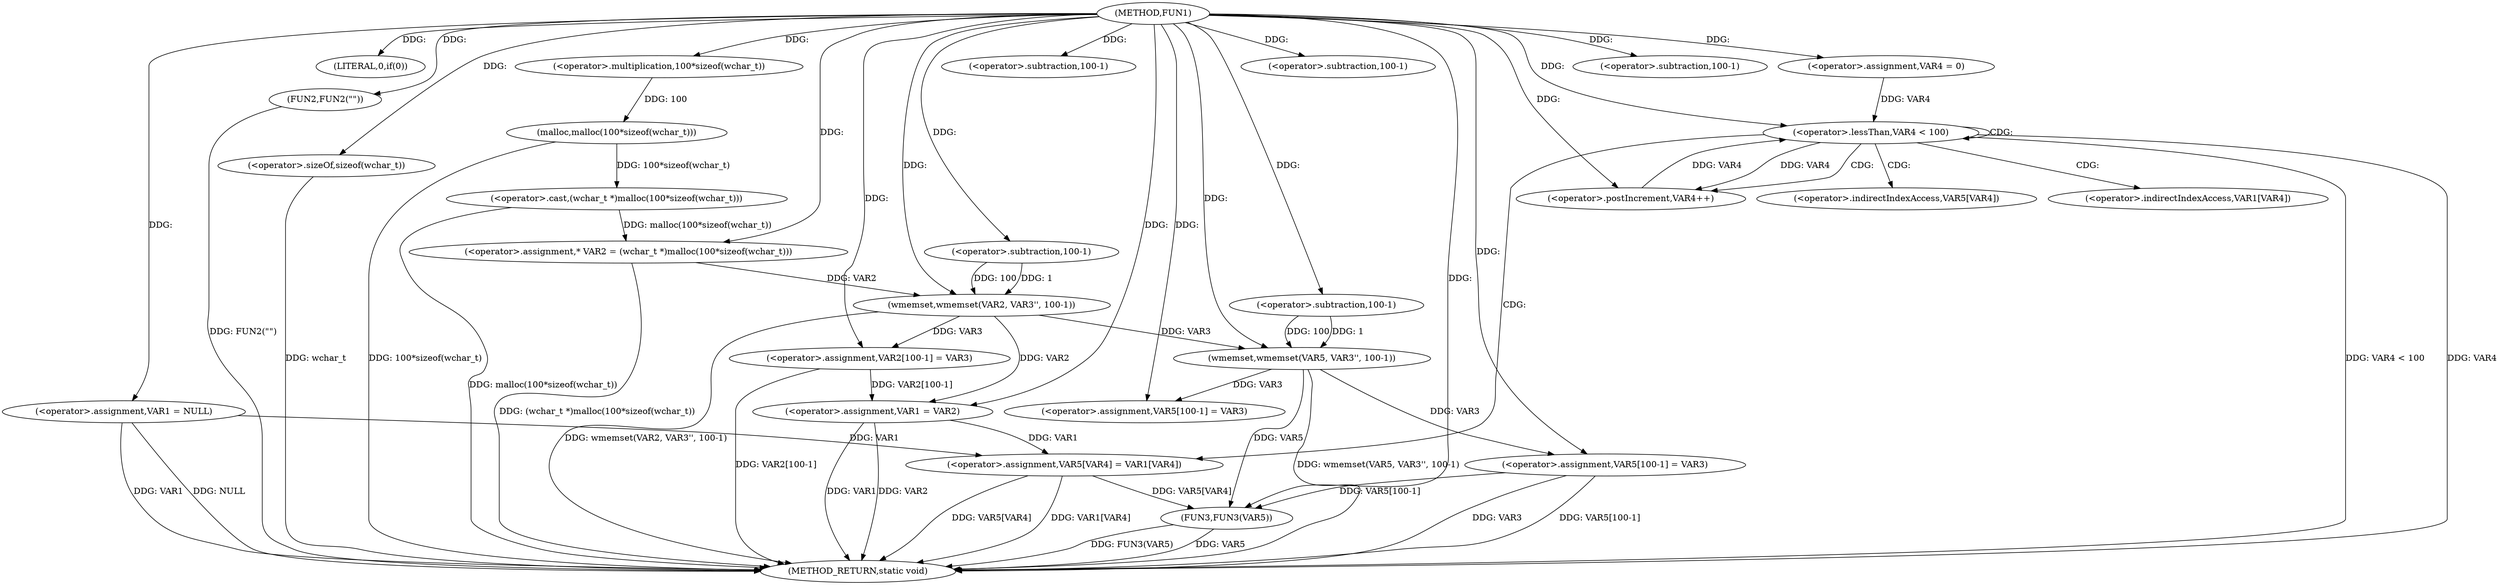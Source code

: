 digraph FUN1 {  
"1000100" [label = "(METHOD,FUN1)" ]
"1000182" [label = "(METHOD_RETURN,static void)" ]
"1000103" [label = "(<operator>.assignment,VAR1 = NULL)" ]
"1000107" [label = "(LITERAL,0,if(0))" ]
"1000109" [label = "(FUN2,FUN2(\"\"))" ]
"1000115" [label = "(<operator>.assignment,* VAR2 = (wchar_t *)malloc(100*sizeof(wchar_t)))" ]
"1000117" [label = "(<operator>.cast,(wchar_t *)malloc(100*sizeof(wchar_t)))" ]
"1000119" [label = "(malloc,malloc(100*sizeof(wchar_t)))" ]
"1000120" [label = "(<operator>.multiplication,100*sizeof(wchar_t))" ]
"1000122" [label = "(<operator>.sizeOf,sizeof(wchar_t))" ]
"1000124" [label = "(wmemset,wmemset(VAR2, VAR3'', 100-1))" ]
"1000127" [label = "(<operator>.subtraction,100-1)" ]
"1000130" [label = "(<operator>.assignment,VAR2[100-1] = VAR3)" ]
"1000133" [label = "(<operator>.subtraction,100-1)" ]
"1000137" [label = "(<operator>.assignment,VAR1 = VAR2)" ]
"1000143" [label = "(wmemset,wmemset(VAR5, VAR3'', 100-1))" ]
"1000146" [label = "(<operator>.subtraction,100-1)" ]
"1000149" [label = "(<operator>.assignment,VAR5[100-1] = VAR3)" ]
"1000152" [label = "(<operator>.subtraction,100-1)" ]
"1000157" [label = "(<operator>.assignment,VAR4 = 0)" ]
"1000160" [label = "(<operator>.lessThan,VAR4 < 100)" ]
"1000163" [label = "(<operator>.postIncrement,VAR4++)" ]
"1000166" [label = "(<operator>.assignment,VAR5[VAR4] = VAR1[VAR4])" ]
"1000173" [label = "(<operator>.assignment,VAR5[100-1] = VAR3)" ]
"1000176" [label = "(<operator>.subtraction,100-1)" ]
"1000180" [label = "(FUN3,FUN3(VAR5))" ]
"1000167" [label = "(<operator>.indirectIndexAccess,VAR5[VAR4])" ]
"1000170" [label = "(<operator>.indirectIndexAccess,VAR1[VAR4])" ]
  "1000115" -> "1000182"  [ label = "DDG: (wchar_t *)malloc(100*sizeof(wchar_t))"] 
  "1000103" -> "1000182"  [ label = "DDG: NULL"] 
  "1000160" -> "1000182"  [ label = "DDG: VAR4 < 100"] 
  "1000180" -> "1000182"  [ label = "DDG: VAR5"] 
  "1000166" -> "1000182"  [ label = "DDG: VAR1[VAR4]"] 
  "1000137" -> "1000182"  [ label = "DDG: VAR1"] 
  "1000117" -> "1000182"  [ label = "DDG: malloc(100*sizeof(wchar_t))"] 
  "1000160" -> "1000182"  [ label = "DDG: VAR4"] 
  "1000173" -> "1000182"  [ label = "DDG: VAR3"] 
  "1000103" -> "1000182"  [ label = "DDG: VAR1"] 
  "1000122" -> "1000182"  [ label = "DDG: wchar_t"] 
  "1000137" -> "1000182"  [ label = "DDG: VAR2"] 
  "1000166" -> "1000182"  [ label = "DDG: VAR5[VAR4]"] 
  "1000180" -> "1000182"  [ label = "DDG: FUN3(VAR5)"] 
  "1000119" -> "1000182"  [ label = "DDG: 100*sizeof(wchar_t)"] 
  "1000143" -> "1000182"  [ label = "DDG: wmemset(VAR5, VAR3'', 100-1)"] 
  "1000173" -> "1000182"  [ label = "DDG: VAR5[100-1]"] 
  "1000109" -> "1000182"  [ label = "DDG: FUN2(\"\")"] 
  "1000130" -> "1000182"  [ label = "DDG: VAR2[100-1]"] 
  "1000124" -> "1000182"  [ label = "DDG: wmemset(VAR2, VAR3'', 100-1)"] 
  "1000100" -> "1000103"  [ label = "DDG: "] 
  "1000100" -> "1000107"  [ label = "DDG: "] 
  "1000100" -> "1000109"  [ label = "DDG: "] 
  "1000117" -> "1000115"  [ label = "DDG: malloc(100*sizeof(wchar_t))"] 
  "1000100" -> "1000115"  [ label = "DDG: "] 
  "1000119" -> "1000117"  [ label = "DDG: 100*sizeof(wchar_t)"] 
  "1000120" -> "1000119"  [ label = "DDG: 100"] 
  "1000100" -> "1000120"  [ label = "DDG: "] 
  "1000100" -> "1000122"  [ label = "DDG: "] 
  "1000115" -> "1000124"  [ label = "DDG: VAR2"] 
  "1000100" -> "1000124"  [ label = "DDG: "] 
  "1000127" -> "1000124"  [ label = "DDG: 100"] 
  "1000127" -> "1000124"  [ label = "DDG: 1"] 
  "1000100" -> "1000127"  [ label = "DDG: "] 
  "1000124" -> "1000130"  [ label = "DDG: VAR3"] 
  "1000100" -> "1000130"  [ label = "DDG: "] 
  "1000100" -> "1000133"  [ label = "DDG: "] 
  "1000124" -> "1000137"  [ label = "DDG: VAR2"] 
  "1000130" -> "1000137"  [ label = "DDG: VAR2[100-1]"] 
  "1000100" -> "1000137"  [ label = "DDG: "] 
  "1000100" -> "1000143"  [ label = "DDG: "] 
  "1000124" -> "1000143"  [ label = "DDG: VAR3"] 
  "1000146" -> "1000143"  [ label = "DDG: 100"] 
  "1000146" -> "1000143"  [ label = "DDG: 1"] 
  "1000100" -> "1000146"  [ label = "DDG: "] 
  "1000143" -> "1000149"  [ label = "DDG: VAR3"] 
  "1000100" -> "1000149"  [ label = "DDG: "] 
  "1000100" -> "1000152"  [ label = "DDG: "] 
  "1000100" -> "1000157"  [ label = "DDG: "] 
  "1000163" -> "1000160"  [ label = "DDG: VAR4"] 
  "1000157" -> "1000160"  [ label = "DDG: VAR4"] 
  "1000100" -> "1000160"  [ label = "DDG: "] 
  "1000160" -> "1000163"  [ label = "DDG: VAR4"] 
  "1000100" -> "1000163"  [ label = "DDG: "] 
  "1000103" -> "1000166"  [ label = "DDG: VAR1"] 
  "1000137" -> "1000166"  [ label = "DDG: VAR1"] 
  "1000100" -> "1000173"  [ label = "DDG: "] 
  "1000143" -> "1000173"  [ label = "DDG: VAR3"] 
  "1000100" -> "1000176"  [ label = "DDG: "] 
  "1000173" -> "1000180"  [ label = "DDG: VAR5[100-1]"] 
  "1000143" -> "1000180"  [ label = "DDG: VAR5"] 
  "1000166" -> "1000180"  [ label = "DDG: VAR5[VAR4]"] 
  "1000100" -> "1000180"  [ label = "DDG: "] 
  "1000160" -> "1000163"  [ label = "CDG: "] 
  "1000160" -> "1000167"  [ label = "CDG: "] 
  "1000160" -> "1000160"  [ label = "CDG: "] 
  "1000160" -> "1000170"  [ label = "CDG: "] 
  "1000160" -> "1000166"  [ label = "CDG: "] 
}
